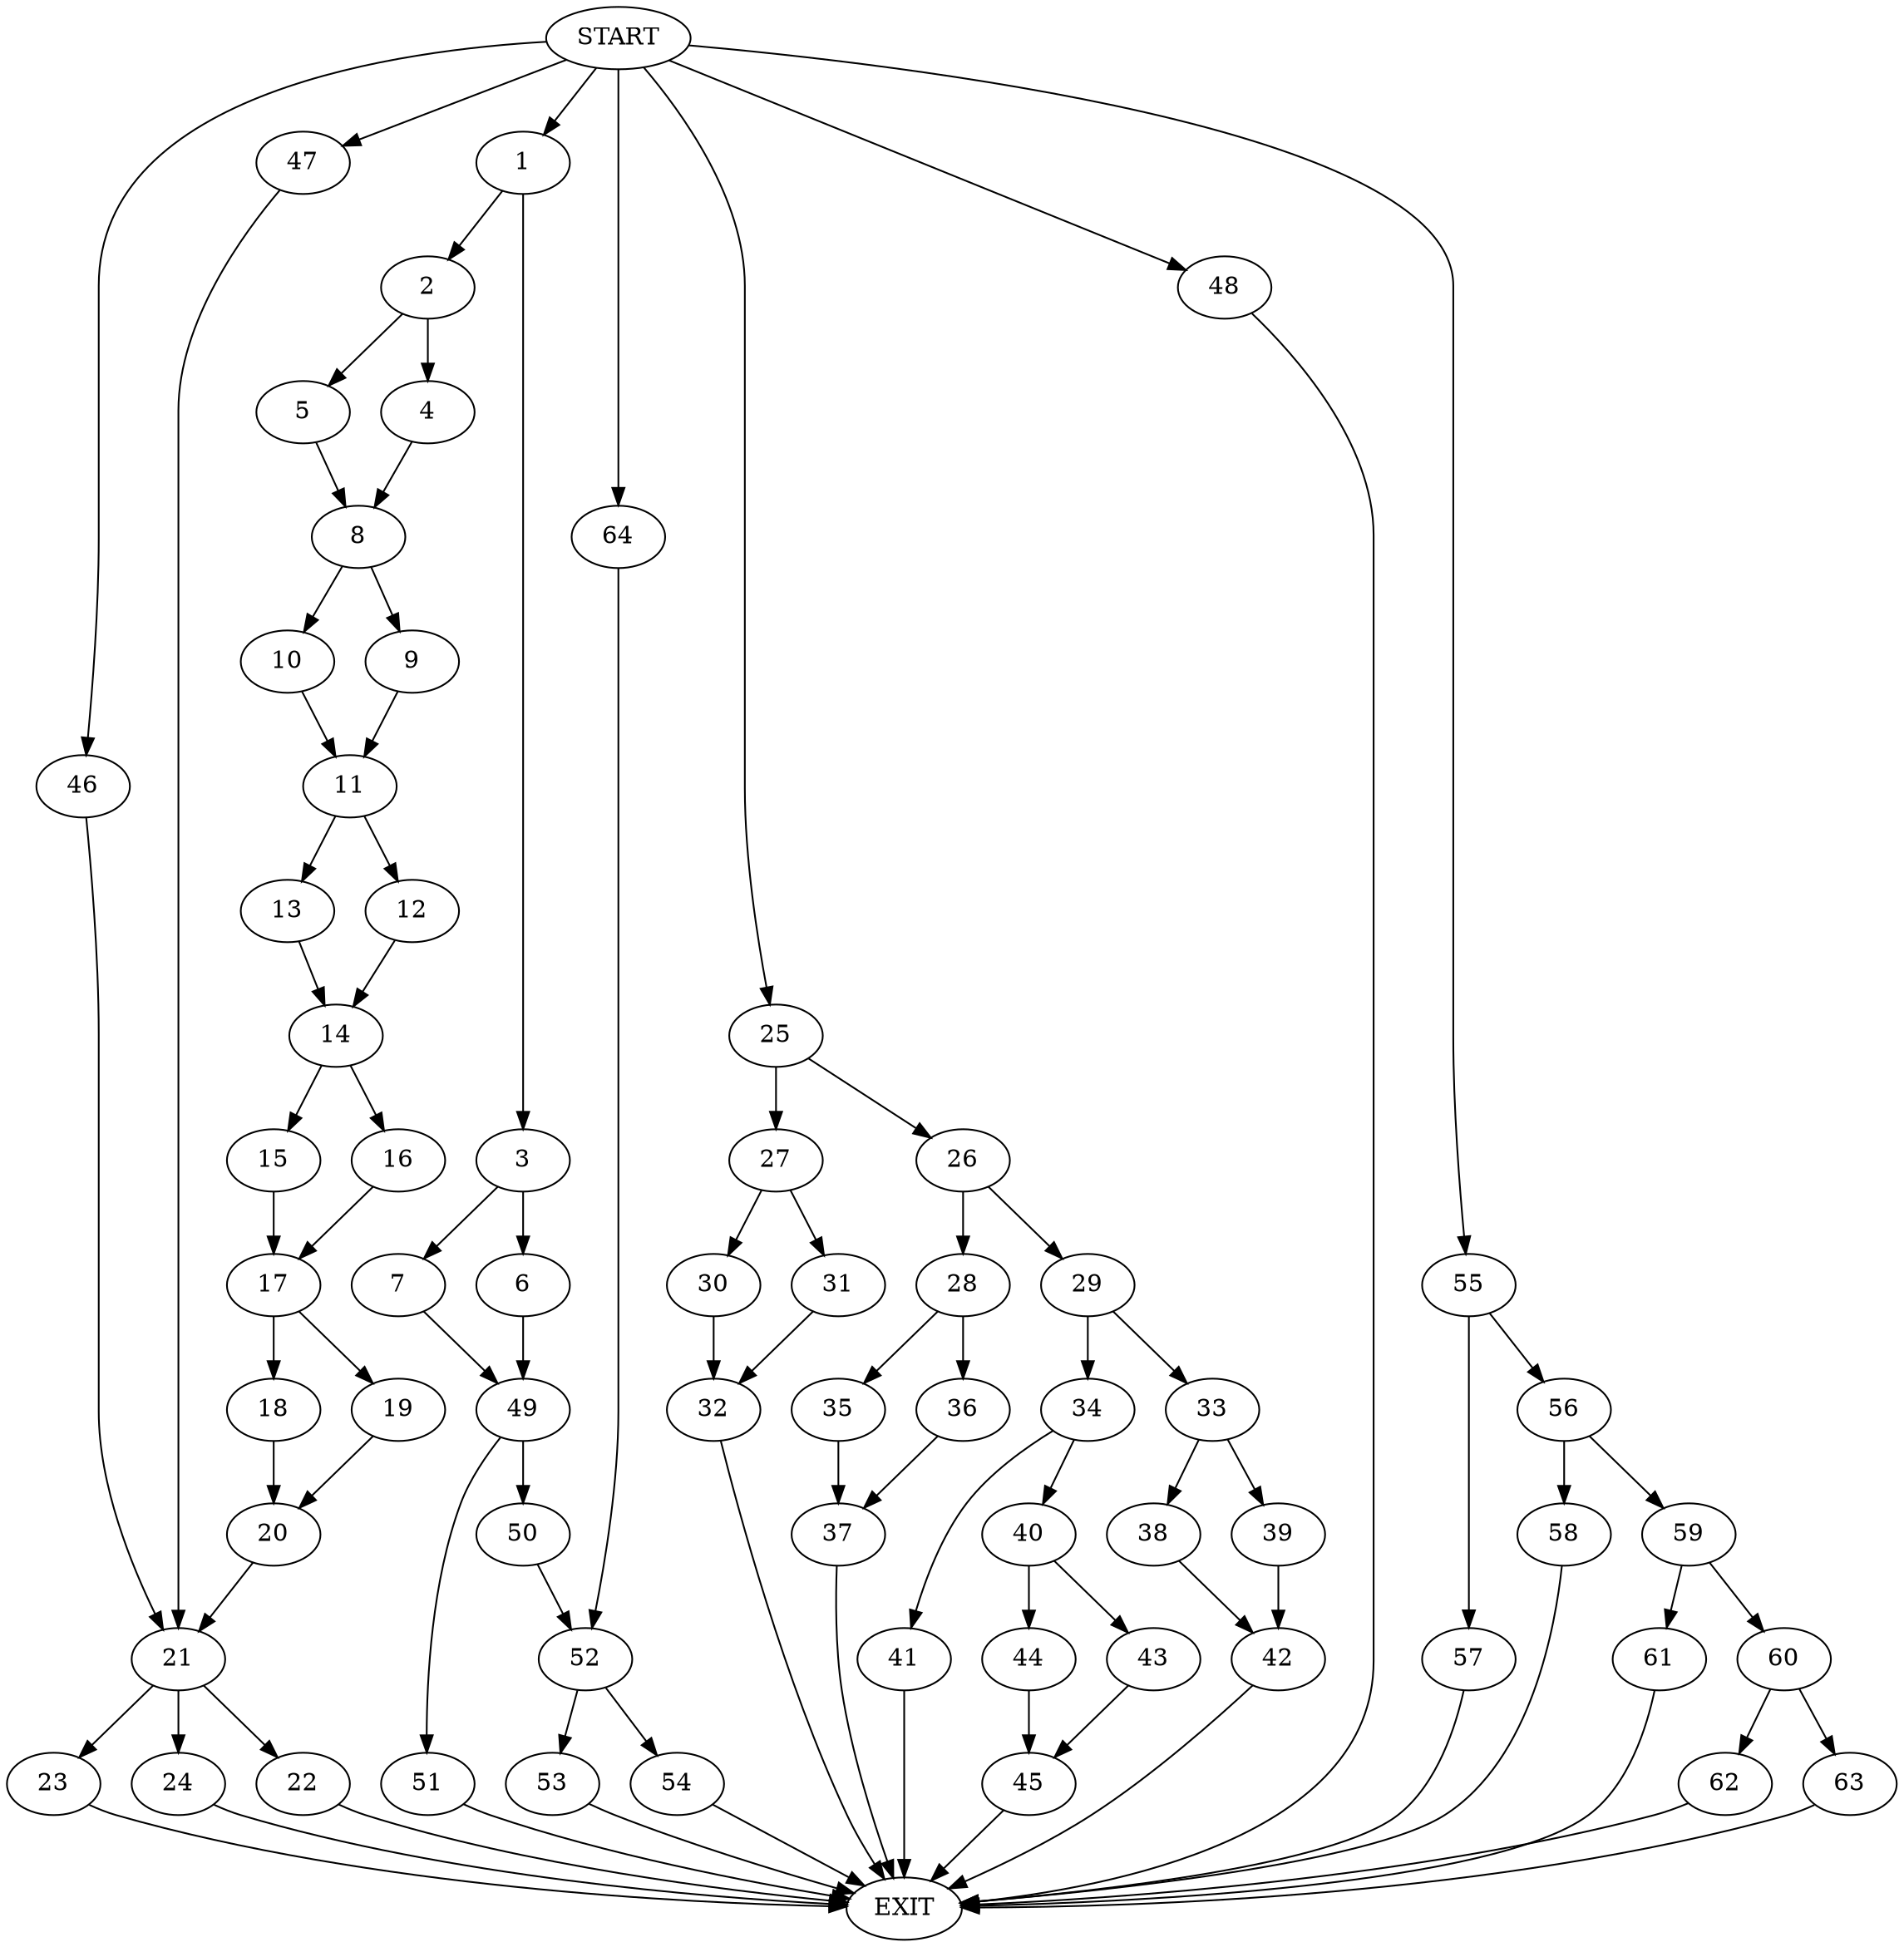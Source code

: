 digraph {
0 [label="START"]
65 [label="EXIT"]
0 -> 1
1 -> 2
1 -> 3
2 -> 4
2 -> 5
3 -> 6
3 -> 7
5 -> 8
4 -> 8
8 -> 9
8 -> 10
9 -> 11
10 -> 11
11 -> 12
11 -> 13
12 -> 14
13 -> 14
14 -> 15
14 -> 16
15 -> 17
16 -> 17
17 -> 18
17 -> 19
19 -> 20
18 -> 20
20 -> 21
21 -> 22
21 -> 23
21 -> 24
24 -> 65
0 -> 25
25 -> 26
25 -> 27
26 -> 28
26 -> 29
27 -> 30
27 -> 31
30 -> 32
31 -> 32
32 -> 65
29 -> 33
29 -> 34
28 -> 35
28 -> 36
36 -> 37
35 -> 37
37 -> 65
33 -> 38
33 -> 39
34 -> 40
34 -> 41
39 -> 42
38 -> 42
42 -> 65
40 -> 43
40 -> 44
41 -> 65
43 -> 45
44 -> 45
45 -> 65
0 -> 46
46 -> 21
23 -> 65
0 -> 47
47 -> 21
22 -> 65
0 -> 48
48 -> 65
7 -> 49
6 -> 49
49 -> 50
49 -> 51
51 -> 65
50 -> 52
52 -> 53
52 -> 54
53 -> 65
0 -> 55
55 -> 56
55 -> 57
56 -> 58
56 -> 59
57 -> 65
59 -> 60
59 -> 61
58 -> 65
60 -> 62
60 -> 63
61 -> 65
62 -> 65
63 -> 65
0 -> 64
64 -> 52
54 -> 65
}
